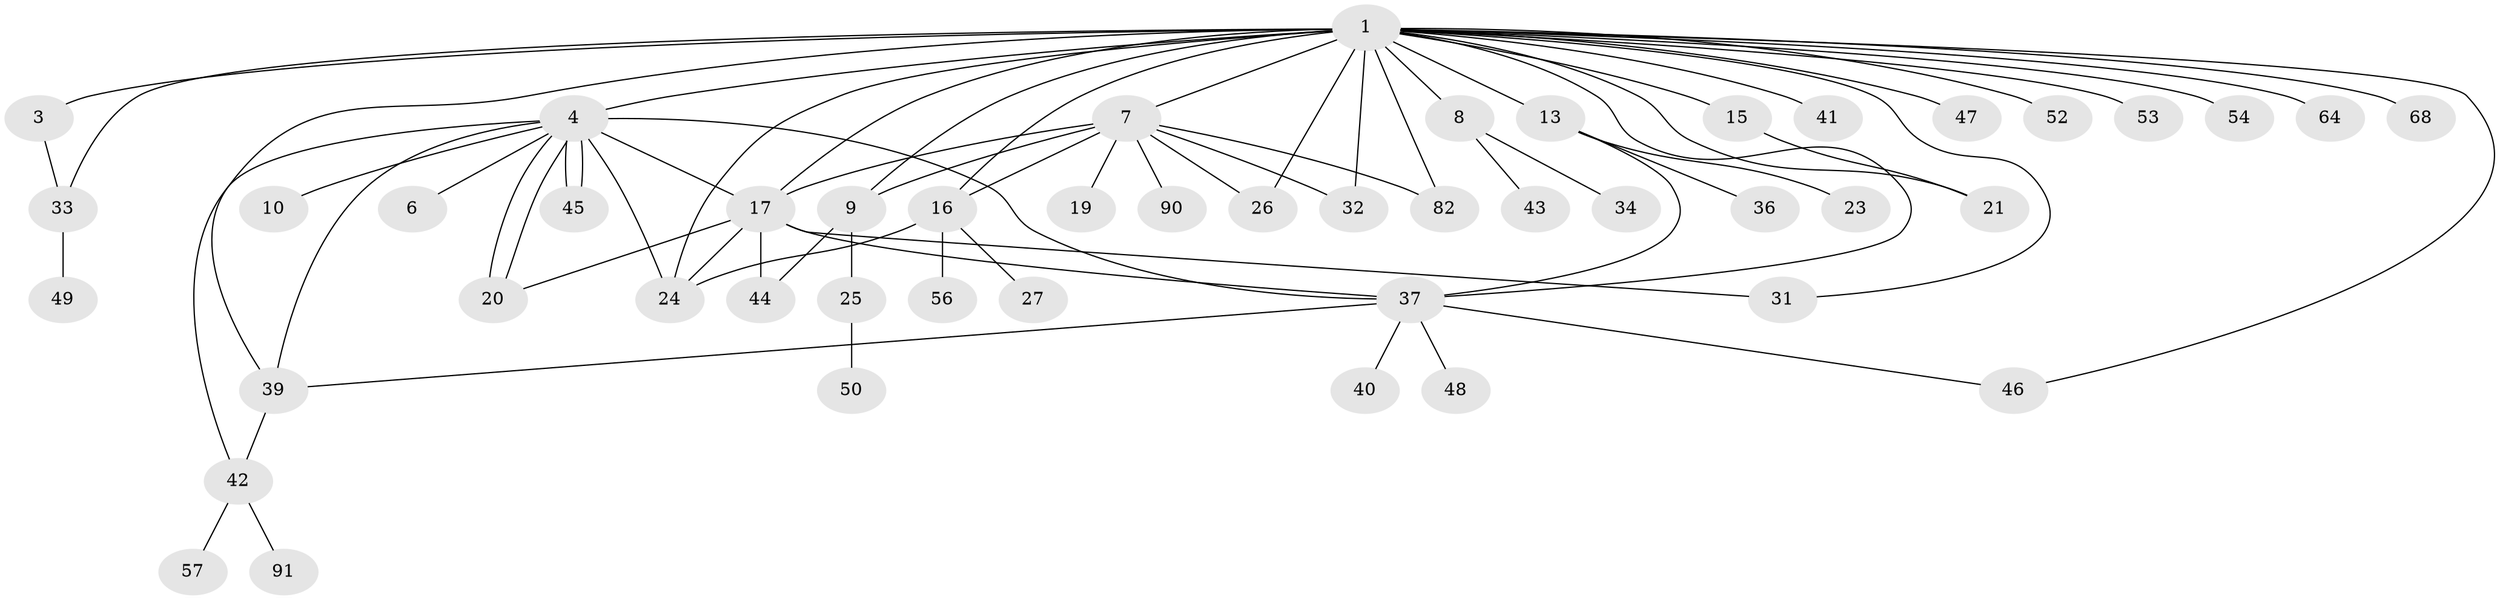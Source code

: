 // original degree distribution, {5: 0.0625, 14: 0.010416666666666666, 2: 0.20833333333333334, 19: 0.010416666666666666, 1: 0.5104166666666666, 10: 0.03125, 3: 0.08333333333333333, 4: 0.041666666666666664, 6: 0.020833333333333332, 15: 0.010416666666666666, 11: 0.010416666666666666}
// Generated by graph-tools (version 1.1) at 2025/14/03/09/25 04:14:25]
// undirected, 48 vertices, 71 edges
graph export_dot {
graph [start="1"]
  node [color=gray90,style=filled];
  1 [super="+2"];
  3;
  4 [super="+78+65+84+70+80+81+5"];
  6;
  7 [super="+12"];
  8;
  9 [super="+28+11+58+75+62"];
  10 [super="+55"];
  13;
  15 [super="+29+86"];
  16;
  17 [super="+60+92+63+85"];
  19;
  20 [super="+95"];
  21;
  23;
  24;
  25 [super="+67"];
  26;
  27;
  31 [super="+96"];
  32;
  33;
  34;
  36;
  37 [super="+51+88+93"];
  39 [super="+61+66"];
  40;
  41;
  42;
  43;
  44;
  45;
  46;
  47;
  48;
  49;
  50;
  52;
  53;
  54;
  56;
  57;
  64;
  68;
  82;
  90;
  91;
  1 -- 9;
  1 -- 13 [weight=2];
  1 -- 16;
  1 -- 54;
  1 -- 64;
  1 -- 3;
  1 -- 4 [weight=3];
  1 -- 68;
  1 -- 7;
  1 -- 8 [weight=2];
  1 -- 15;
  1 -- 17 [weight=2];
  1 -- 82;
  1 -- 21;
  1 -- 24;
  1 -- 26 [weight=2];
  1 -- 31;
  1 -- 32;
  1 -- 33;
  1 -- 37;
  1 -- 39 [weight=3];
  1 -- 41;
  1 -- 46;
  1 -- 47;
  1 -- 52;
  1 -- 53;
  3 -- 33;
  4 -- 6;
  4 -- 10;
  4 -- 17;
  4 -- 20;
  4 -- 20;
  4 -- 37;
  4 -- 45;
  4 -- 45;
  4 -- 39;
  4 -- 42;
  4 -- 24;
  7 -- 9 [weight=2];
  7 -- 16;
  7 -- 19;
  7 -- 26;
  7 -- 32;
  7 -- 82;
  7 -- 90;
  7 -- 17;
  8 -- 34;
  8 -- 43;
  9 -- 25;
  9 -- 44;
  13 -- 23;
  13 -- 36;
  13 -- 37;
  15 -- 21;
  16 -- 24;
  16 -- 27;
  16 -- 56;
  17 -- 24;
  17 -- 20;
  17 -- 37;
  17 -- 44;
  17 -- 31;
  25 -- 50;
  33 -- 49;
  37 -- 40;
  37 -- 46;
  37 -- 48;
  37 -- 39;
  39 -- 42;
  42 -- 57;
  42 -- 91;
}
